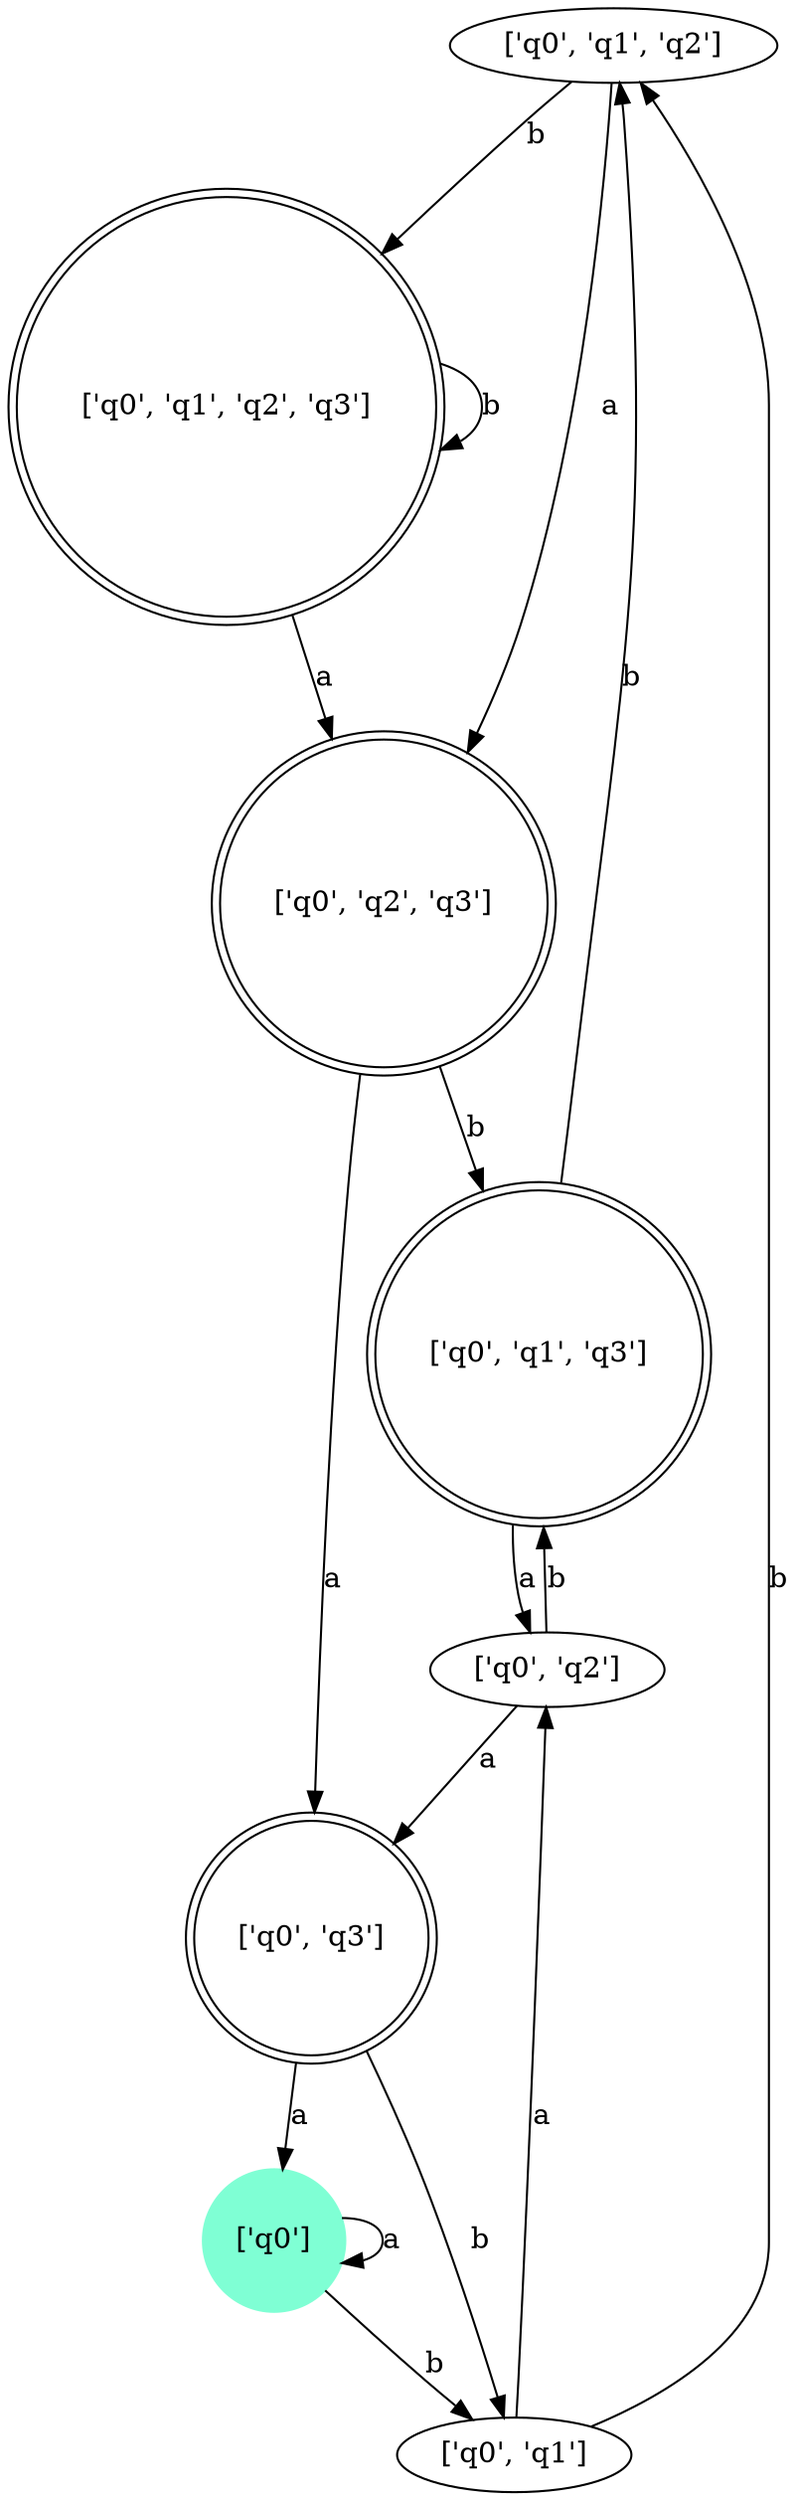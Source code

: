 // FSM
digraph {
	"['q0', 'q1', 'q2']"
	"['q0', 'q1']"
	"['q0', 'q2']"
	node [shape=doublecircle]
	"['q0', 'q1', 'q3']"
	"['q0', 'q3']"
	"['q0', 'q1', 'q2', 'q3']"
	"['q0', 'q2', 'q3']"
	node [color=aquamarine shape=circle style=filled]
	"['q0']"
	node [shape=circle]
	"['q0']" -> "['q0']" [label=a]
	"['q0']" -> "['q0', 'q1']" [label=b]
	"['q0', 'q1']" -> "['q0', 'q2']" [label=a]
	"['q0', 'q1']" -> "['q0', 'q1', 'q2']" [label=b]
	"['q0', 'q2']" -> "['q0', 'q3']" [label=a]
	"['q0', 'q2']" -> "['q0', 'q1', 'q3']" [label=b]
	"['q0', 'q1', 'q2']" -> "['q0', 'q2', 'q3']" [label=a]
	"['q0', 'q1', 'q2']" -> "['q0', 'q1', 'q2', 'q3']" [label=b]
	"['q0', 'q3']" -> "['q0']" [label=a]
	"['q0', 'q3']" -> "['q0', 'q1']" [label=b]
	"['q0', 'q1', 'q3']" -> "['q0', 'q2']" [label=a]
	"['q0', 'q1', 'q3']" -> "['q0', 'q1', 'q2']" [label=b]
	"['q0', 'q2', 'q3']" -> "['q0', 'q3']" [label=a]
	"['q0', 'q2', 'q3']" -> "['q0', 'q1', 'q3']" [label=b]
	"['q0', 'q1', 'q2', 'q3']" -> "['q0', 'q2', 'q3']" [label=a]
	"['q0', 'q1', 'q2', 'q3']" -> "['q0', 'q1', 'q2', 'q3']" [label=b]
}

